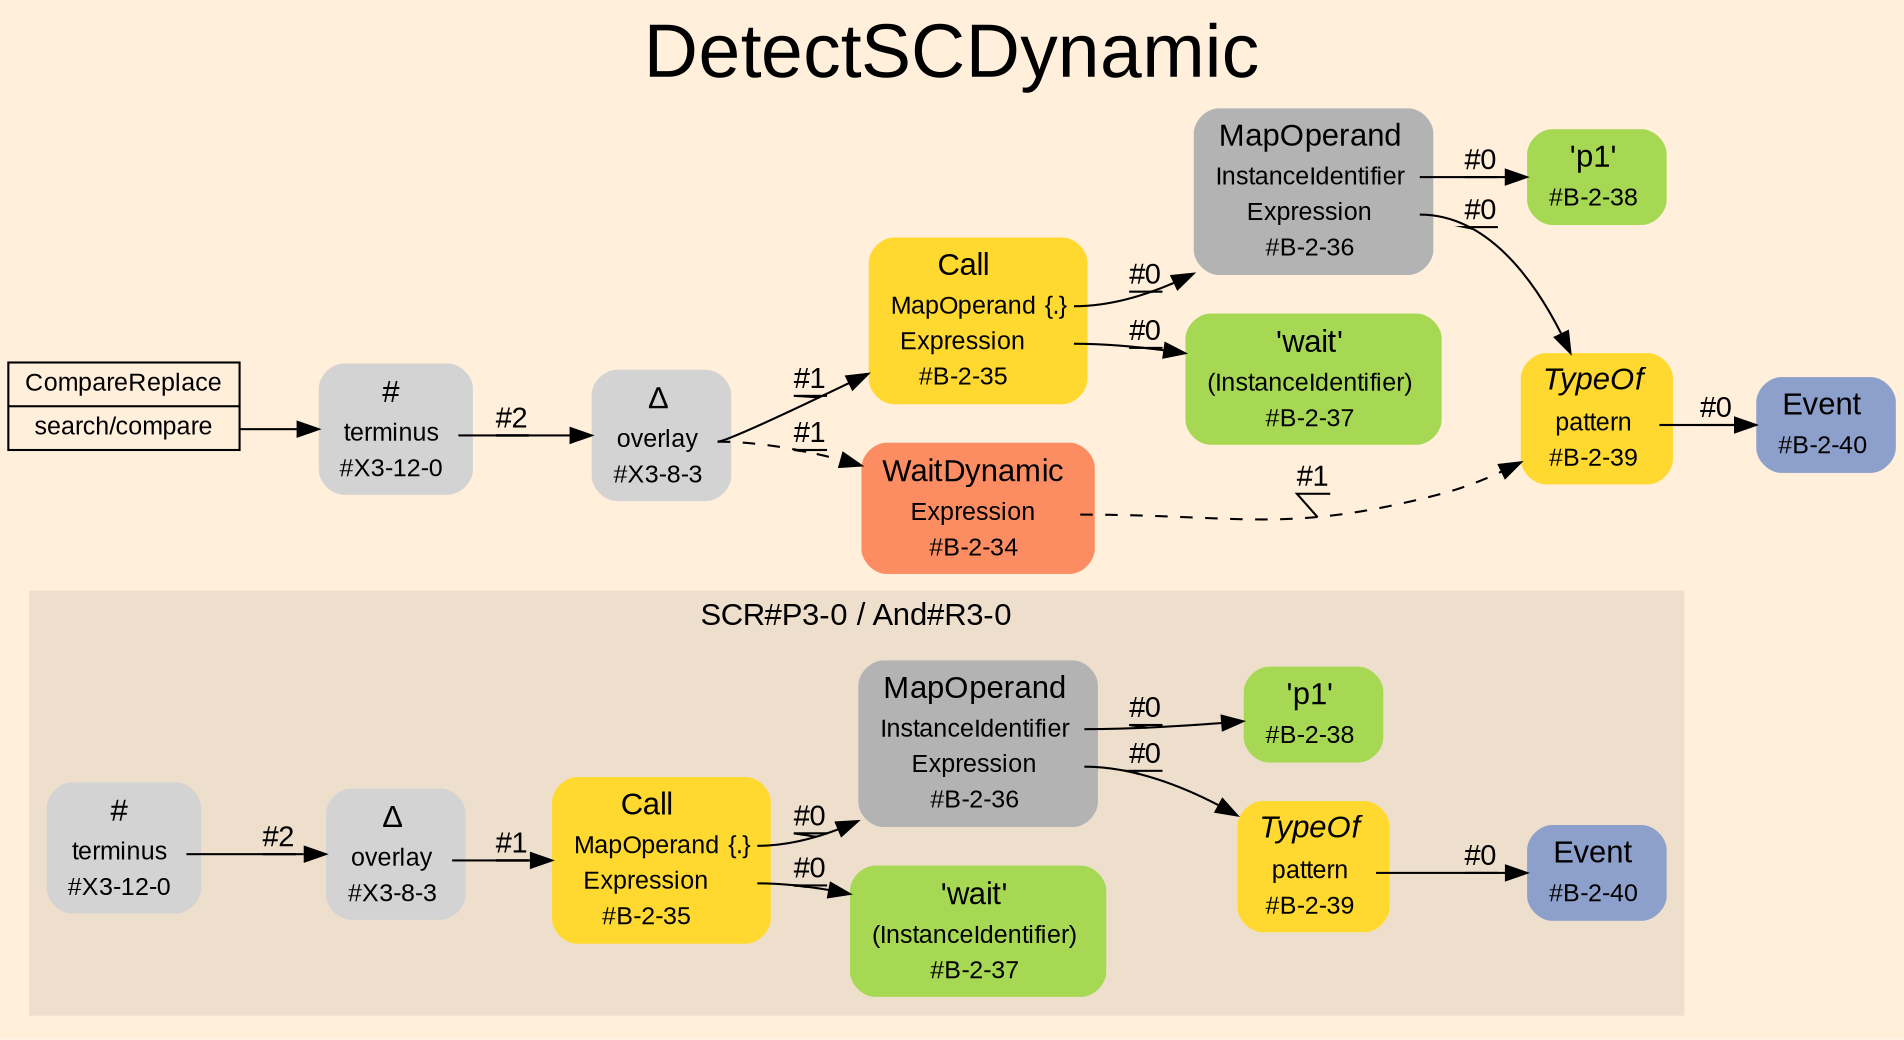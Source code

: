 digraph "DetectSCDynamic" {
label = "DetectSCDynamic"
labelloc = t
fontsize = "36"
graph [
    rankdir = "LR"
    ranksep = 0.3
    bgcolor = antiquewhite1
    color = black
    fontcolor = black
    fontname = "Arial"
];
node [
    fontname = "Arial"
];
edge [
    fontname = "Arial"
];

// -------------------- figure And#R3-0 --------------------
// -------- region And#R3-0 ----------
subgraph "clusterAnd#R3-0" {
    label = "SCR#P3-0 / And#R3-0"
    style = "filled"
    color = antiquewhite2
    fontsize = "15"
    "And#R3-0/#B-2-35" [
        // -------- block And#R3-0/#B-2-35 ----------
        shape = "plaintext"
        fillcolor = "/set28/6"
        label = <<TABLE BORDER="0" CELLBORDER="0" CELLSPACING="0">
         <TR><TD><FONT POINT-SIZE="15.0">Call</FONT></TD><TD></TD></TR>
         <TR><TD>MapOperand</TD><TD PORT="port0">{.}</TD></TR>
         <TR><TD>Expression</TD><TD PORT="port1"></TD></TR>
         <TR><TD>#B-2-35</TD><TD PORT="port2"></TD></TR>
        </TABLE>>
        style = "rounded,filled"
        fontsize = "12"
    ];
    
    "And#R3-0/#X3-12-0" [
        // -------- block And#R3-0/#X3-12-0 ----------
        shape = "plaintext"
        label = <<TABLE BORDER="0" CELLBORDER="0" CELLSPACING="0">
         <TR><TD><FONT POINT-SIZE="15.0">#</FONT></TD><TD></TD></TR>
         <TR><TD>terminus</TD><TD PORT="port0"></TD></TR>
         <TR><TD>#X3-12-0</TD><TD PORT="port1"></TD></TR>
        </TABLE>>
        style = "rounded,filled"
        fontsize = "12"
    ];
    
    "And#R3-0/#X3-8-3" [
        // -------- block And#R3-0/#X3-8-3 ----------
        shape = "plaintext"
        label = <<TABLE BORDER="0" CELLBORDER="0" CELLSPACING="0">
         <TR><TD><FONT POINT-SIZE="15.0">Δ</FONT></TD><TD></TD></TR>
         <TR><TD>overlay</TD><TD PORT="port0"></TD></TR>
         <TR><TD>#X3-8-3</TD><TD PORT="port1"></TD></TR>
        </TABLE>>
        style = "rounded,filled"
        fontsize = "12"
    ];
    
    "And#R3-0/#B-2-40" [
        // -------- block And#R3-0/#B-2-40 ----------
        shape = "plaintext"
        fillcolor = "/set28/3"
        label = <<TABLE BORDER="0" CELLBORDER="0" CELLSPACING="0">
         <TR><TD><FONT POINT-SIZE="15.0">Event</FONT></TD><TD></TD></TR>
         <TR><TD>#B-2-40</TD><TD PORT="port0"></TD></TR>
        </TABLE>>
        style = "rounded,filled"
        fontsize = "12"
    ];
    
    "And#R3-0/#B-2-38" [
        // -------- block And#R3-0/#B-2-38 ----------
        shape = "plaintext"
        fillcolor = "/set28/5"
        label = <<TABLE BORDER="0" CELLBORDER="0" CELLSPACING="0">
         <TR><TD><FONT POINT-SIZE="15.0">'p1'</FONT></TD><TD></TD></TR>
         <TR><TD>#B-2-38</TD><TD PORT="port0"></TD></TR>
        </TABLE>>
        style = "rounded,filled"
        fontsize = "12"
    ];
    
    "And#R3-0/#B-2-37" [
        // -------- block And#R3-0/#B-2-37 ----------
        shape = "plaintext"
        fillcolor = "/set28/5"
        label = <<TABLE BORDER="0" CELLBORDER="0" CELLSPACING="0">
         <TR><TD><FONT POINT-SIZE="15.0">'wait'</FONT></TD><TD></TD></TR>
         <TR><TD>(InstanceIdentifier)</TD><TD PORT="port0"></TD></TR>
         <TR><TD>#B-2-37</TD><TD PORT="port1"></TD></TR>
        </TABLE>>
        style = "rounded,filled"
        fontsize = "12"
    ];
    
    "And#R3-0/#B-2-36" [
        // -------- block And#R3-0/#B-2-36 ----------
        shape = "plaintext"
        fillcolor = "/set28/8"
        label = <<TABLE BORDER="0" CELLBORDER="0" CELLSPACING="0">
         <TR><TD><FONT POINT-SIZE="15.0">MapOperand</FONT></TD><TD></TD></TR>
         <TR><TD>InstanceIdentifier</TD><TD PORT="port0"></TD></TR>
         <TR><TD>Expression</TD><TD PORT="port1"></TD></TR>
         <TR><TD>#B-2-36</TD><TD PORT="port2"></TD></TR>
        </TABLE>>
        style = "rounded,filled"
        fontsize = "12"
    ];
    
    "And#R3-0/#B-2-39" [
        // -------- block And#R3-0/#B-2-39 ----------
        shape = "plaintext"
        fillcolor = "/set28/6"
        label = <<TABLE BORDER="0" CELLBORDER="0" CELLSPACING="0">
         <TR><TD><FONT POINT-SIZE="15.0"><I>TypeOf</I></FONT></TD><TD></TD></TR>
         <TR><TD>pattern</TD><TD PORT="port0"></TD></TR>
         <TR><TD>#B-2-39</TD><TD PORT="port1"></TD></TR>
        </TABLE>>
        style = "rounded,filled"
        fontsize = "12"
    ];
    
}

"And#R3-0/#B-2-35":port0 -> "And#R3-0/#B-2-36" [
    label = "#0"
    decorate = true
    color = black
    fontcolor = black
];

"And#R3-0/#B-2-35":port1 -> "And#R3-0/#B-2-37" [
    label = "#0"
    decorate = true
    color = black
    fontcolor = black
];

"And#R3-0/#X3-12-0":port0 -> "And#R3-0/#X3-8-3" [
    label = "#2"
    decorate = true
    color = black
    fontcolor = black
];

"And#R3-0/#X3-8-3":port0 -> "And#R3-0/#B-2-35" [
    label = "#1"
    decorate = true
    color = black
    fontcolor = black
];

"And#R3-0/#B-2-36":port0 -> "And#R3-0/#B-2-38" [
    label = "#0"
    decorate = true
    color = black
    fontcolor = black
];

"And#R3-0/#B-2-36":port1 -> "And#R3-0/#B-2-39" [
    label = "#0"
    decorate = true
    color = black
    fontcolor = black
];

"And#R3-0/#B-2-39":port0 -> "And#R3-0/#B-2-40" [
    label = "#0"
    decorate = true
    color = black
    fontcolor = black
];


// -------------------- transformation figure --------------------
"CR#X3-10-3" [
    // -------- block CR#X3-10-3 ----------
    shape = "record"
    fillcolor = antiquewhite1
    label = "<fixed> CompareReplace | <port0> search/compare"
    style = "filled"
    fontsize = "12"
    color = black
    fontcolor = black
];

"#X3-12-0" [
    // -------- block #X3-12-0 ----------
    shape = "plaintext"
    label = <<TABLE BORDER="0" CELLBORDER="0" CELLSPACING="0">
     <TR><TD><FONT POINT-SIZE="15.0">#</FONT></TD><TD></TD></TR>
     <TR><TD>terminus</TD><TD PORT="port0"></TD></TR>
     <TR><TD>#X3-12-0</TD><TD PORT="port1"></TD></TR>
    </TABLE>>
    style = "rounded,filled"
    fontsize = "12"
];

"#X3-8-3" [
    // -------- block #X3-8-3 ----------
    shape = "plaintext"
    label = <<TABLE BORDER="0" CELLBORDER="0" CELLSPACING="0">
     <TR><TD><FONT POINT-SIZE="15.0">Δ</FONT></TD><TD></TD></TR>
     <TR><TD>overlay</TD><TD PORT="port0"></TD></TR>
     <TR><TD>#X3-8-3</TD><TD PORT="port1"></TD></TR>
    </TABLE>>
    style = "rounded,filled"
    fontsize = "12"
];

"#B-2-35" [
    // -------- block #B-2-35 ----------
    shape = "plaintext"
    fillcolor = "/set28/6"
    label = <<TABLE BORDER="0" CELLBORDER="0" CELLSPACING="0">
     <TR><TD><FONT POINT-SIZE="15.0">Call</FONT></TD><TD></TD></TR>
     <TR><TD>MapOperand</TD><TD PORT="port0">{.}</TD></TR>
     <TR><TD>Expression</TD><TD PORT="port1"></TD></TR>
     <TR><TD>#B-2-35</TD><TD PORT="port2"></TD></TR>
    </TABLE>>
    style = "rounded,filled"
    fontsize = "12"
];

"#B-2-36" [
    // -------- block #B-2-36 ----------
    shape = "plaintext"
    fillcolor = "/set28/8"
    label = <<TABLE BORDER="0" CELLBORDER="0" CELLSPACING="0">
     <TR><TD><FONT POINT-SIZE="15.0">MapOperand</FONT></TD><TD></TD></TR>
     <TR><TD>InstanceIdentifier</TD><TD PORT="port0"></TD></TR>
     <TR><TD>Expression</TD><TD PORT="port1"></TD></TR>
     <TR><TD>#B-2-36</TD><TD PORT="port2"></TD></TR>
    </TABLE>>
    style = "rounded,filled"
    fontsize = "12"
];

"#B-2-38" [
    // -------- block #B-2-38 ----------
    shape = "plaintext"
    fillcolor = "/set28/5"
    label = <<TABLE BORDER="0" CELLBORDER="0" CELLSPACING="0">
     <TR><TD><FONT POINT-SIZE="15.0">'p1'</FONT></TD><TD></TD></TR>
     <TR><TD>#B-2-38</TD><TD PORT="port0"></TD></TR>
    </TABLE>>
    style = "rounded,filled"
    fontsize = "12"
];

"#B-2-39" [
    // -------- block #B-2-39 ----------
    shape = "plaintext"
    fillcolor = "/set28/6"
    label = <<TABLE BORDER="0" CELLBORDER="0" CELLSPACING="0">
     <TR><TD><FONT POINT-SIZE="15.0"><I>TypeOf</I></FONT></TD><TD></TD></TR>
     <TR><TD>pattern</TD><TD PORT="port0"></TD></TR>
     <TR><TD>#B-2-39</TD><TD PORT="port1"></TD></TR>
    </TABLE>>
    style = "rounded,filled"
    fontsize = "12"
];

"#B-2-40" [
    // -------- block #B-2-40 ----------
    shape = "plaintext"
    fillcolor = "/set28/3"
    label = <<TABLE BORDER="0" CELLBORDER="0" CELLSPACING="0">
     <TR><TD><FONT POINT-SIZE="15.0">Event</FONT></TD><TD></TD></TR>
     <TR><TD>#B-2-40</TD><TD PORT="port0"></TD></TR>
    </TABLE>>
    style = "rounded,filled"
    fontsize = "12"
];

"#B-2-37" [
    // -------- block #B-2-37 ----------
    shape = "plaintext"
    fillcolor = "/set28/5"
    label = <<TABLE BORDER="0" CELLBORDER="0" CELLSPACING="0">
     <TR><TD><FONT POINT-SIZE="15.0">'wait'</FONT></TD><TD></TD></TR>
     <TR><TD>(InstanceIdentifier)</TD><TD PORT="port0"></TD></TR>
     <TR><TD>#B-2-37</TD><TD PORT="port1"></TD></TR>
    </TABLE>>
    style = "rounded,filled"
    fontsize = "12"
];

"#B-2-34" [
    // -------- block #B-2-34 ----------
    shape = "plaintext"
    fillcolor = "/set28/2"
    label = <<TABLE BORDER="0" CELLBORDER="0" CELLSPACING="0">
     <TR><TD><FONT POINT-SIZE="15.0">WaitDynamic</FONT></TD><TD></TD></TR>
     <TR><TD>Expression</TD><TD PORT="port0"></TD></TR>
     <TR><TD>#B-2-34</TD><TD PORT="port1"></TD></TR>
    </TABLE>>
    style = "rounded,filled"
    fontsize = "12"
];

"CR#X3-10-3":port0 -> "#X3-12-0" [
    label = ""
    decorate = true
    color = black
    fontcolor = black
];

"#X3-12-0":port0 -> "#X3-8-3" [
    label = "#2"
    decorate = true
    color = black
    fontcolor = black
];

"#X3-8-3":port0 -> "#B-2-35" [
    label = "#1"
    decorate = true
    color = black
    fontcolor = black
];

"#X3-8-3":port0 -> "#B-2-34" [
    style="dashed"
    label = "#1"
    decorate = true
    color = black
    fontcolor = black
];

"#B-2-35":port0 -> "#B-2-36" [
    label = "#0"
    decorate = true
    color = black
    fontcolor = black
];

"#B-2-35":port1 -> "#B-2-37" [
    label = "#0"
    decorate = true
    color = black
    fontcolor = black
];

"#B-2-36":port0 -> "#B-2-38" [
    label = "#0"
    decorate = true
    color = black
    fontcolor = black
];

"#B-2-36":port1 -> "#B-2-39" [
    label = "#0"
    decorate = true
    color = black
    fontcolor = black
];

"#B-2-39":port0 -> "#B-2-40" [
    label = "#0"
    decorate = true
    color = black
    fontcolor = black
];

"#B-2-34":port0 -> "#B-2-39" [
    style="dashed"
    label = "#1"
    decorate = true
    color = black
    fontcolor = black
];


}
